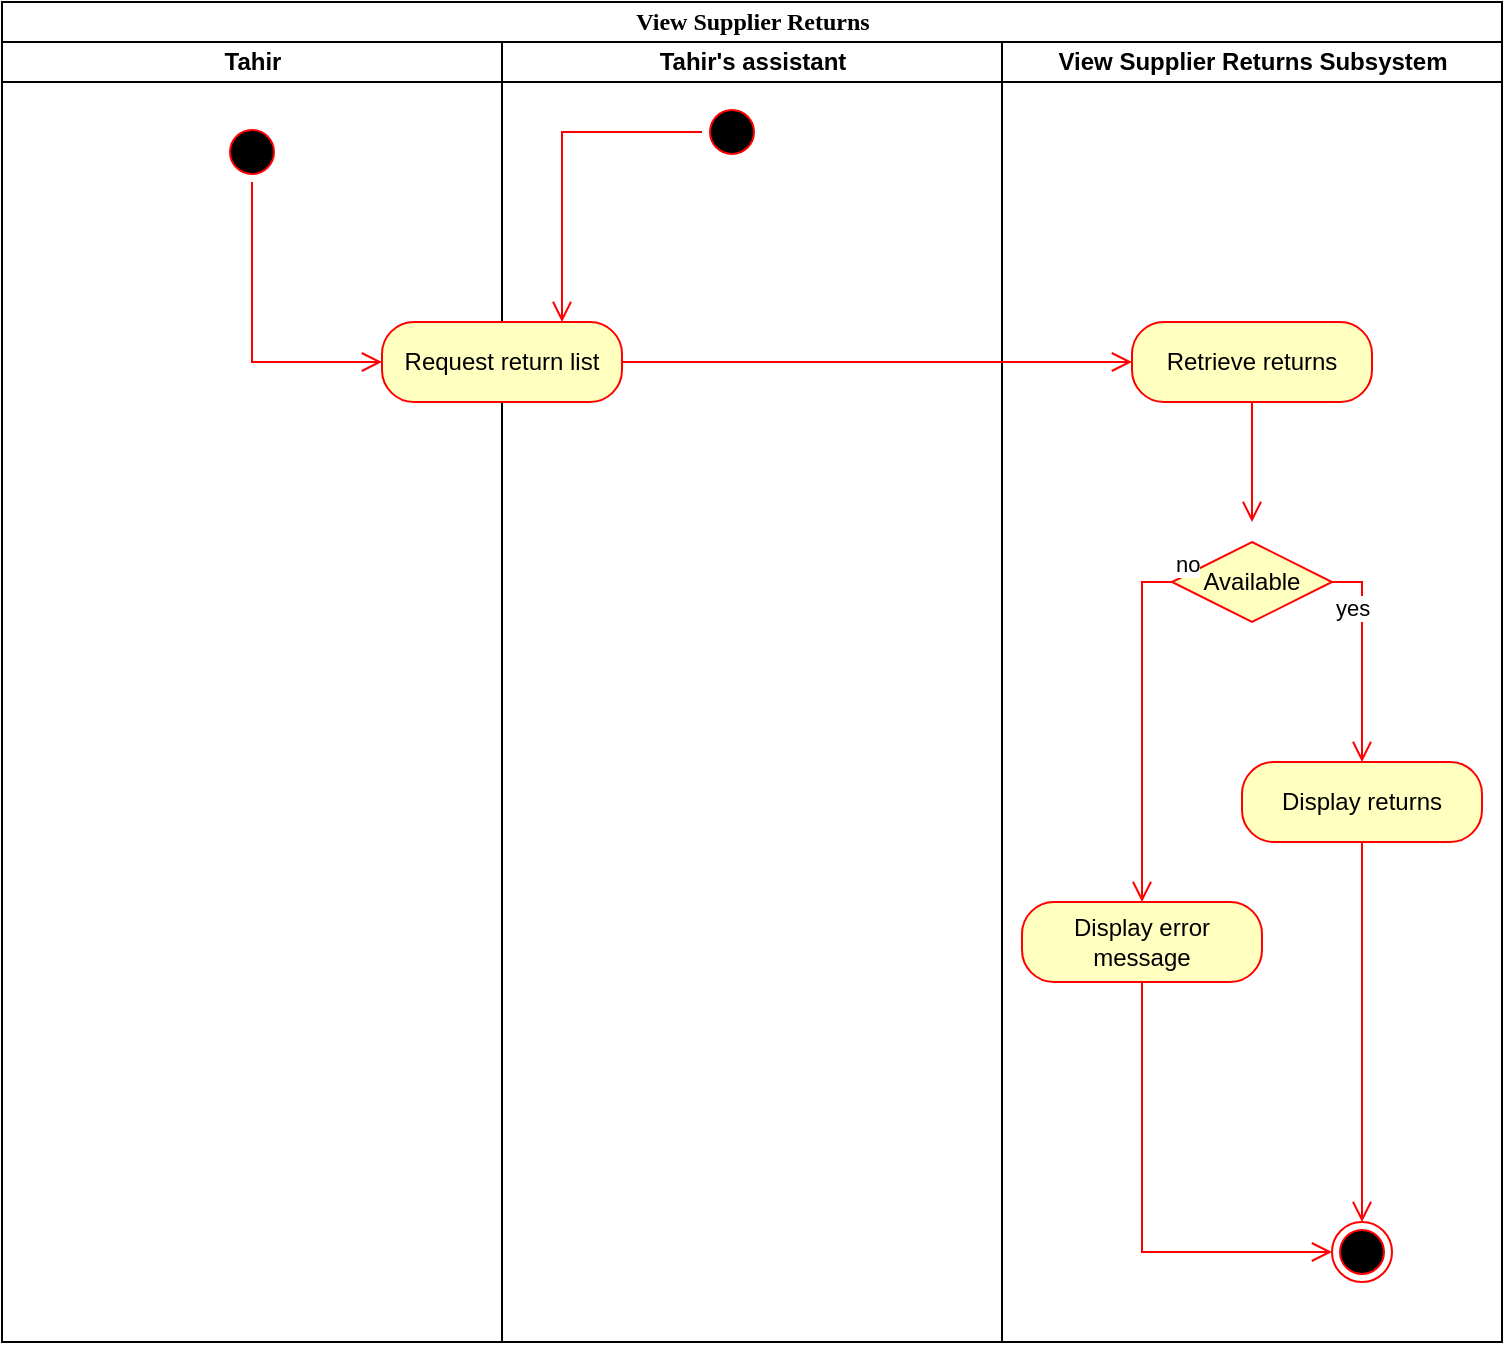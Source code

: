 <mxfile version="26.2.9">
  <diagram name="Page-1" id="0783ab3e-0a74-02c8-0abd-f7b4e66b4bec">
    <mxGraphModel dx="819" dy="476" grid="1" gridSize="10" guides="1" tooltips="1" connect="1" arrows="1" fold="1" page="1" pageScale="1" pageWidth="850" pageHeight="1100" background="none" math="0" shadow="0">
      <root>
        <mxCell id="0" />
        <mxCell id="1" parent="0" />
        <mxCell id="1c1d494c118603dd-1" value="View Supplier Returns" style="swimlane;html=1;childLayout=stackLayout;startSize=20;rounded=0;shadow=0;comic=0;labelBackgroundColor=none;strokeWidth=1;fontFamily=Verdana;fontSize=12;align=center;" parent="1" vertex="1">
          <mxGeometry x="40" y="20" width="750" height="670" as="geometry" />
        </mxCell>
        <mxCell id="1c1d494c118603dd-2" value="Tahir" style="swimlane;html=1;startSize=20;" parent="1c1d494c118603dd-1" vertex="1">
          <mxGeometry y="20" width="250" height="650" as="geometry" />
        </mxCell>
        <mxCell id="0to4seGS5PUNOAOgQLWi-1" value="" style="ellipse;html=1;shape=startState;fillColor=#000000;strokeColor=#ff0000;" vertex="1" parent="1c1d494c118603dd-2">
          <mxGeometry x="110" y="40" width="30" height="30" as="geometry" />
        </mxCell>
        <mxCell id="1c1d494c118603dd-3" value="Tahir&#39;s assistant" style="swimlane;html=1;startSize=20;" parent="1c1d494c118603dd-1" vertex="1">
          <mxGeometry x="250" y="20" width="250" height="650" as="geometry" />
        </mxCell>
        <mxCell id="0to4seGS5PUNOAOgQLWi-5" value="Request return list" style="rounded=1;whiteSpace=wrap;html=1;arcSize=40;fontColor=#000000;fillColor=#ffffc0;strokeColor=#ff0000;" vertex="1" parent="1c1d494c118603dd-3">
          <mxGeometry x="-60" y="140" width="120" height="40" as="geometry" />
        </mxCell>
        <mxCell id="0to4seGS5PUNOAOgQLWi-14" value="" style="ellipse;html=1;shape=startState;fillColor=#000000;strokeColor=#ff0000;" vertex="1" parent="1c1d494c118603dd-3">
          <mxGeometry x="100" y="30" width="30" height="30" as="geometry" />
        </mxCell>
        <mxCell id="0to4seGS5PUNOAOgQLWi-15" value="" style="edgeStyle=orthogonalEdgeStyle;html=1;verticalAlign=bottom;endArrow=open;endSize=8;strokeColor=#ff0000;rounded=0;entryX=0.75;entryY=0;entryDx=0;entryDy=0;" edge="1" source="0to4seGS5PUNOAOgQLWi-14" parent="1c1d494c118603dd-3" target="0to4seGS5PUNOAOgQLWi-5">
          <mxGeometry relative="1" as="geometry">
            <mxPoint x="115" y="120" as="targetPoint" />
          </mxGeometry>
        </mxCell>
        <mxCell id="1c1d494c118603dd-4" value="View Supplier Returns Subsystem" style="swimlane;html=1;startSize=20;" parent="1c1d494c118603dd-1" vertex="1">
          <mxGeometry x="500" y="20" width="250" height="650" as="geometry" />
        </mxCell>
        <mxCell id="0to4seGS5PUNOAOgQLWi-7" value="Retrieve returns" style="rounded=1;whiteSpace=wrap;html=1;arcSize=40;fontColor=#000000;fillColor=#ffffc0;strokeColor=#ff0000;" vertex="1" parent="1c1d494c118603dd-4">
          <mxGeometry x="65" y="140" width="120" height="40" as="geometry" />
        </mxCell>
        <mxCell id="0to4seGS5PUNOAOgQLWi-8" value="" style="edgeStyle=orthogonalEdgeStyle;html=1;verticalAlign=bottom;endArrow=open;endSize=8;strokeColor=#ff0000;rounded=0;" edge="1" source="0to4seGS5PUNOAOgQLWi-7" parent="1c1d494c118603dd-4">
          <mxGeometry relative="1" as="geometry">
            <mxPoint x="125" y="240" as="targetPoint" />
          </mxGeometry>
        </mxCell>
        <mxCell id="0to4seGS5PUNOAOgQLWi-9" value="Available" style="rhombus;whiteSpace=wrap;html=1;fontColor=#000000;fillColor=#ffffc0;strokeColor=#ff0000;" vertex="1" parent="1c1d494c118603dd-4">
          <mxGeometry x="85" y="250" width="80" height="40" as="geometry" />
        </mxCell>
        <mxCell id="0to4seGS5PUNOAOgQLWi-11" value="yes" style="edgeStyle=orthogonalEdgeStyle;html=1;align=left;verticalAlign=top;endArrow=open;endSize=8;strokeColor=#ff0000;rounded=0;entryX=0.5;entryY=0;entryDx=0;entryDy=0;exitX=1;exitY=0.5;exitDx=0;exitDy=0;" edge="1" source="0to4seGS5PUNOAOgQLWi-9" parent="1c1d494c118603dd-4" target="0to4seGS5PUNOAOgQLWi-12">
          <mxGeometry x="-1" relative="1" as="geometry">
            <mxPoint x="105" y="340" as="targetPoint" />
          </mxGeometry>
        </mxCell>
        <mxCell id="0to4seGS5PUNOAOgQLWi-12" value="Display returns" style="rounded=1;whiteSpace=wrap;html=1;arcSize=40;fontColor=#000000;fillColor=#ffffc0;strokeColor=#ff0000;" vertex="1" parent="1c1d494c118603dd-4">
          <mxGeometry x="120" y="360" width="120" height="40" as="geometry" />
        </mxCell>
        <mxCell id="0to4seGS5PUNOAOgQLWi-13" value="" style="edgeStyle=orthogonalEdgeStyle;html=1;verticalAlign=bottom;endArrow=open;endSize=8;strokeColor=#ff0000;rounded=0;entryX=0.5;entryY=0;entryDx=0;entryDy=0;" edge="1" source="0to4seGS5PUNOAOgQLWi-12" parent="1c1d494c118603dd-4" target="0to4seGS5PUNOAOgQLWi-16">
          <mxGeometry relative="1" as="geometry">
            <mxPoint x="180" y="540" as="targetPoint" />
          </mxGeometry>
        </mxCell>
        <mxCell id="0to4seGS5PUNOAOgQLWi-10" value="no" style="edgeStyle=orthogonalEdgeStyle;html=1;align=left;verticalAlign=bottom;endArrow=open;endSize=8;strokeColor=#ff0000;rounded=0;exitX=0;exitY=0.5;exitDx=0;exitDy=0;entryX=0.5;entryY=0;entryDx=0;entryDy=0;" edge="1" source="0to4seGS5PUNOAOgQLWi-9" parent="1c1d494c118603dd-4" target="0to4seGS5PUNOAOgQLWi-17">
          <mxGeometry x="-1" relative="1" as="geometry">
            <mxPoint x="40" y="430" as="targetPoint" />
            <mxPoint x="60" y="259.5" as="sourcePoint" />
          </mxGeometry>
        </mxCell>
        <mxCell id="0to4seGS5PUNOAOgQLWi-16" value="" style="ellipse;html=1;shape=endState;fillColor=#000000;strokeColor=#ff0000;" vertex="1" parent="1c1d494c118603dd-4">
          <mxGeometry x="165" y="590" width="30" height="30" as="geometry" />
        </mxCell>
        <mxCell id="0to4seGS5PUNOAOgQLWi-17" value="Display error message" style="rounded=1;whiteSpace=wrap;html=1;arcSize=40;fontColor=#000000;fillColor=#ffffc0;strokeColor=#ff0000;" vertex="1" parent="1c1d494c118603dd-4">
          <mxGeometry x="10" y="430" width="120" height="40" as="geometry" />
        </mxCell>
        <mxCell id="0to4seGS5PUNOAOgQLWi-18" value="" style="edgeStyle=orthogonalEdgeStyle;html=1;verticalAlign=bottom;endArrow=open;endSize=8;strokeColor=#ff0000;rounded=0;entryX=0;entryY=0.5;entryDx=0;entryDy=0;exitX=0.5;exitY=1;exitDx=0;exitDy=0;" edge="1" source="0to4seGS5PUNOAOgQLWi-17" parent="1c1d494c118603dd-4" target="0to4seGS5PUNOAOgQLWi-16">
          <mxGeometry relative="1" as="geometry">
            <mxPoint x="70" y="620" as="targetPoint" />
          </mxGeometry>
        </mxCell>
        <mxCell id="0to4seGS5PUNOAOgQLWi-6" value="" style="edgeStyle=orthogonalEdgeStyle;html=1;verticalAlign=bottom;endArrow=open;endSize=8;strokeColor=#ff0000;rounded=0;exitX=1;exitY=0.5;exitDx=0;exitDy=0;entryX=0;entryY=0.5;entryDx=0;entryDy=0;" edge="1" source="0to4seGS5PUNOAOgQLWi-5" parent="1c1d494c118603dd-1" target="0to4seGS5PUNOAOgQLWi-7">
          <mxGeometry relative="1" as="geometry">
            <mxPoint x="125" y="260" as="targetPoint" />
          </mxGeometry>
        </mxCell>
        <mxCell id="0to4seGS5PUNOAOgQLWi-2" value="" style="edgeStyle=orthogonalEdgeStyle;html=1;verticalAlign=bottom;endArrow=open;endSize=8;strokeColor=#ff0000;rounded=0;exitX=0.5;exitY=1;exitDx=0;exitDy=0;entryX=0;entryY=0.5;entryDx=0;entryDy=0;" edge="1" source="0to4seGS5PUNOAOgQLWi-1" parent="1c1d494c118603dd-1" target="0to4seGS5PUNOAOgQLWi-5">
          <mxGeometry relative="1" as="geometry">
            <mxPoint x="125" y="190" as="targetPoint" />
          </mxGeometry>
        </mxCell>
      </root>
    </mxGraphModel>
  </diagram>
</mxfile>
